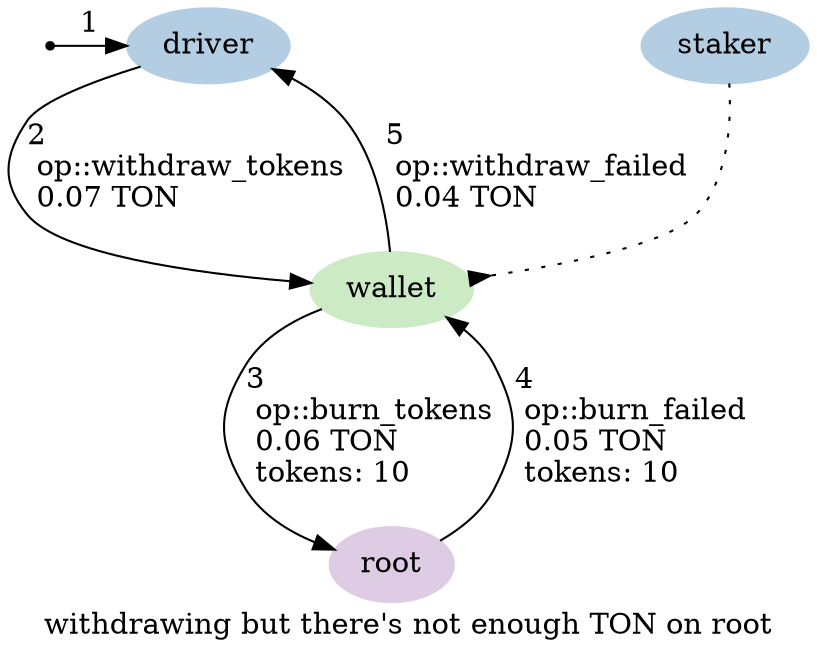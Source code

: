 digraph {
    label="withdrawing but there's not enough TON on root"
    node [ colorscheme=pastel19 style=filled ]

    /* Entities */
    external [ shape=point ]
    staker, driver [ color=2 ]
    root [ color=4 ]
    wallet [ color=3 ]

    /* Relationships */
    staker -> wallet [ arrowhead=inv style=dotted ]
    external -> driver [ label="1" ]
    driver -> wallet [ label="2\l op::withdraw_tokens\l 0.07 TON\l" ]
    wallet -> root [ label="3\l op::burn_tokens\l 0.06 TON\l tokens: 10\l" ]
    root -> wallet [ label="4\l op::burn_failed\l 0.05 TON\l tokens: 10\l" ]
    wallet -> driver [ label="5\l op::withdraw_failed\l 0.04 TON\l" ]

    /* Ranks */
    { rank=min external staker driver }
    { rank=max root }
}
